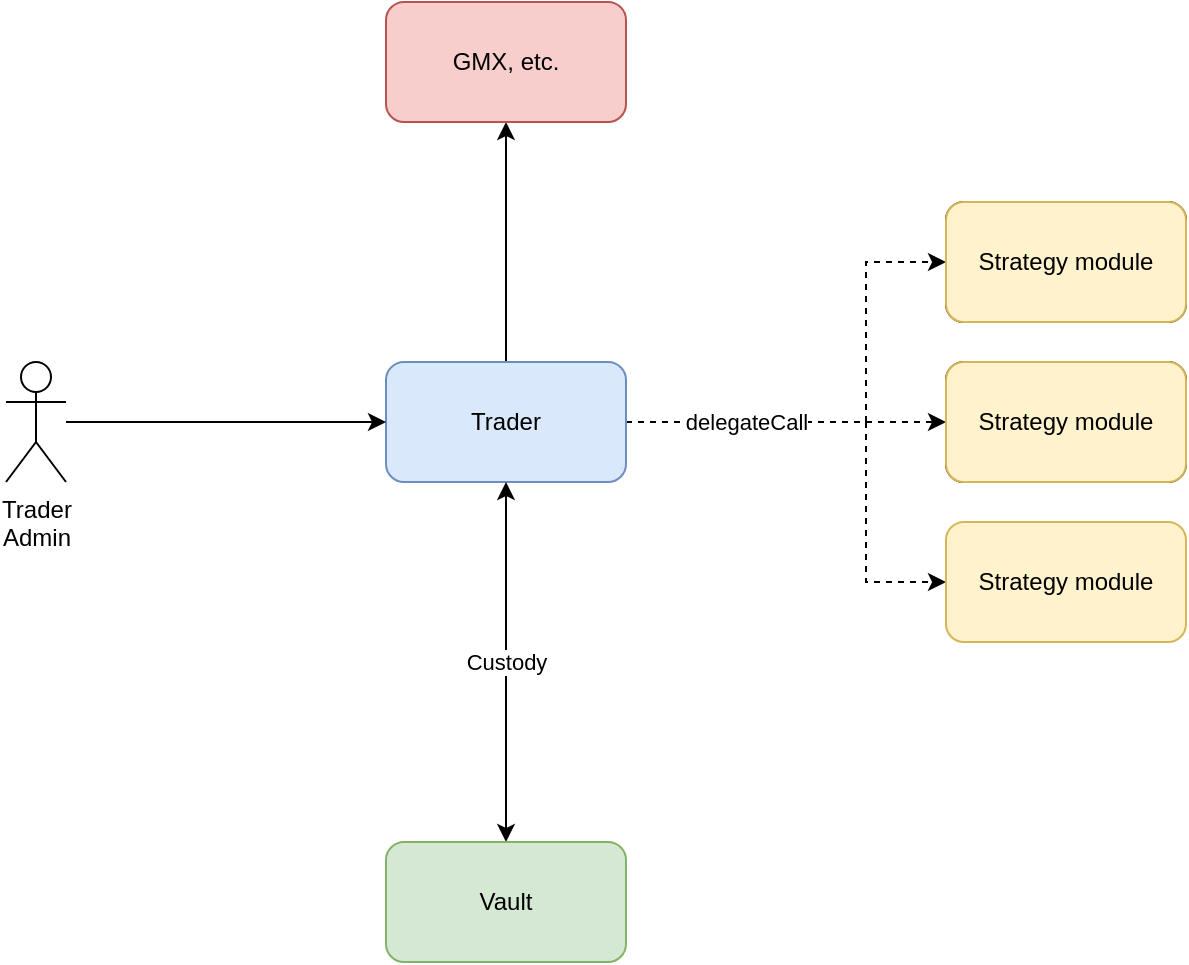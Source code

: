<mxfile version="20.3.0" type="device"><diagram id="AQo2_-wXggB49nB7hvDc" name="Page-1"><mxGraphModel dx="1422" dy="865" grid="1" gridSize="10" guides="1" tooltips="1" connect="1" arrows="1" fold="1" page="1" pageScale="1" pageWidth="1700" pageHeight="1100" math="0" shadow="0"><root><mxCell id="0"/><mxCell id="1" parent="0"/><mxCell id="lk2i_Xktu4w-MzQCs5BT-11" style="edgeStyle=orthogonalEdgeStyle;rounded=0;orthogonalLoop=1;jettySize=auto;html=1;exitX=0.5;exitY=0;exitDx=0;exitDy=0;entryX=0.5;entryY=1;entryDx=0;entryDy=0;startArrow=none;startFill=0;" edge="1" parent="1" source="lk2i_Xktu4w-MzQCs5BT-1" target="lk2i_Xktu4w-MzQCs5BT-9"><mxGeometry relative="1" as="geometry"/></mxCell><mxCell id="lk2i_Xktu4w-MzQCs5BT-12" style="edgeStyle=orthogonalEdgeStyle;rounded=0;orthogonalLoop=1;jettySize=auto;html=1;exitX=1;exitY=0.5;exitDx=0;exitDy=0;entryX=0;entryY=0.5;entryDx=0;entryDy=0;startArrow=none;startFill=0;dashed=1;" edge="1" parent="1" source="lk2i_Xktu4w-MzQCs5BT-1" target="lk2i_Xktu4w-MzQCs5BT-4"><mxGeometry relative="1" as="geometry"><Array as="points"><mxPoint x="600" y="270"/><mxPoint x="600" y="190"/></Array></mxGeometry></mxCell><mxCell id="lk2i_Xktu4w-MzQCs5BT-13" style="edgeStyle=orthogonalEdgeStyle;rounded=0;orthogonalLoop=1;jettySize=auto;html=1;dashed=1;startArrow=none;startFill=0;" edge="1" parent="1" source="lk2i_Xktu4w-MzQCs5BT-1" target="lk2i_Xktu4w-MzQCs5BT-6"><mxGeometry relative="1" as="geometry"/></mxCell><mxCell id="lk2i_Xktu4w-MzQCs5BT-14" value="delegateCall" style="edgeStyle=orthogonalEdgeStyle;rounded=0;orthogonalLoop=1;jettySize=auto;html=1;entryX=0;entryY=0.5;entryDx=0;entryDy=0;dashed=1;startArrow=none;startFill=0;" edge="1" parent="1" source="lk2i_Xktu4w-MzQCs5BT-1" target="lk2i_Xktu4w-MzQCs5BT-7"><mxGeometry x="-0.5" relative="1" as="geometry"><Array as="points"><mxPoint x="600" y="270"/><mxPoint x="600" y="350"/></Array><mxPoint as="offset"/></mxGeometry></mxCell><mxCell id="lk2i_Xktu4w-MzQCs5BT-1" value="Trader" style="rounded=1;whiteSpace=wrap;html=1;fillColor=#dae8fc;strokeColor=#6c8ebf;" vertex="1" parent="1"><mxGeometry x="360" y="240" width="120" height="60" as="geometry"/></mxCell><mxCell id="lk2i_Xktu4w-MzQCs5BT-10" style="edgeStyle=orthogonalEdgeStyle;rounded=0;orthogonalLoop=1;jettySize=auto;html=1;entryX=0;entryY=0.5;entryDx=0;entryDy=0;startArrow=none;startFill=0;" edge="1" parent="1" source="lk2i_Xktu4w-MzQCs5BT-2" target="lk2i_Xktu4w-MzQCs5BT-1"><mxGeometry relative="1" as="geometry"/></mxCell><mxCell id="lk2i_Xktu4w-MzQCs5BT-2" value="Trader&lt;br&gt;Admin" style="shape=umlActor;verticalLabelPosition=bottom;verticalAlign=top;html=1;outlineConnect=0;" vertex="1" parent="1"><mxGeometry x="170" y="240" width="30" height="60" as="geometry"/></mxCell><mxCell id="lk2i_Xktu4w-MzQCs5BT-8" value="Custody" style="edgeStyle=orthogonalEdgeStyle;rounded=0;orthogonalLoop=1;jettySize=auto;html=1;exitX=0.5;exitY=0;exitDx=0;exitDy=0;startArrow=classic;startFill=1;" edge="1" parent="1" source="lk2i_Xktu4w-MzQCs5BT-3" target="lk2i_Xktu4w-MzQCs5BT-1"><mxGeometry relative="1" as="geometry"/></mxCell><mxCell id="lk2i_Xktu4w-MzQCs5BT-3" value="Vault" style="rounded=1;whiteSpace=wrap;html=1;fillColor=#d5e8d4;strokeColor=#82b366;" vertex="1" parent="1"><mxGeometry x="360" y="480" width="120" height="60" as="geometry"/></mxCell><mxCell id="lk2i_Xktu4w-MzQCs5BT-4" value="Strategy module" style="rounded=1;whiteSpace=wrap;html=1;" vertex="1" parent="1"><mxGeometry x="640" y="160" width="120" height="60" as="geometry"/></mxCell><mxCell id="lk2i_Xktu4w-MzQCs5BT-6" value="Strategy module" style="rounded=1;whiteSpace=wrap;html=1;" vertex="1" parent="1"><mxGeometry x="640" y="240" width="120" height="60" as="geometry"/></mxCell><mxCell id="lk2i_Xktu4w-MzQCs5BT-7" value="Strategy module" style="rounded=1;whiteSpace=wrap;html=1;fillColor=#fff2cc;strokeColor=#d6b656;" vertex="1" parent="1"><mxGeometry x="640" y="320" width="120" height="60" as="geometry"/></mxCell><mxCell id="lk2i_Xktu4w-MzQCs5BT-9" value="GMX, etc." style="rounded=1;whiteSpace=wrap;html=1;fillColor=#f8cecc;strokeColor=#b85450;" vertex="1" parent="1"><mxGeometry x="360" y="60" width="120" height="60" as="geometry"/></mxCell><mxCell id="lk2i_Xktu4w-MzQCs5BT-15" value="Strategy module" style="rounded=1;whiteSpace=wrap;html=1;fillColor=#fff2cc;strokeColor=#d6b656;" vertex="1" parent="1"><mxGeometry x="640" y="160" width="120" height="60" as="geometry"/></mxCell><mxCell id="lk2i_Xktu4w-MzQCs5BT-16" value="Strategy module" style="rounded=1;whiteSpace=wrap;html=1;fillColor=#fff2cc;strokeColor=#d6b656;" vertex="1" parent="1"><mxGeometry x="640" y="240" width="120" height="60" as="geometry"/></mxCell></root></mxGraphModel></diagram></mxfile>